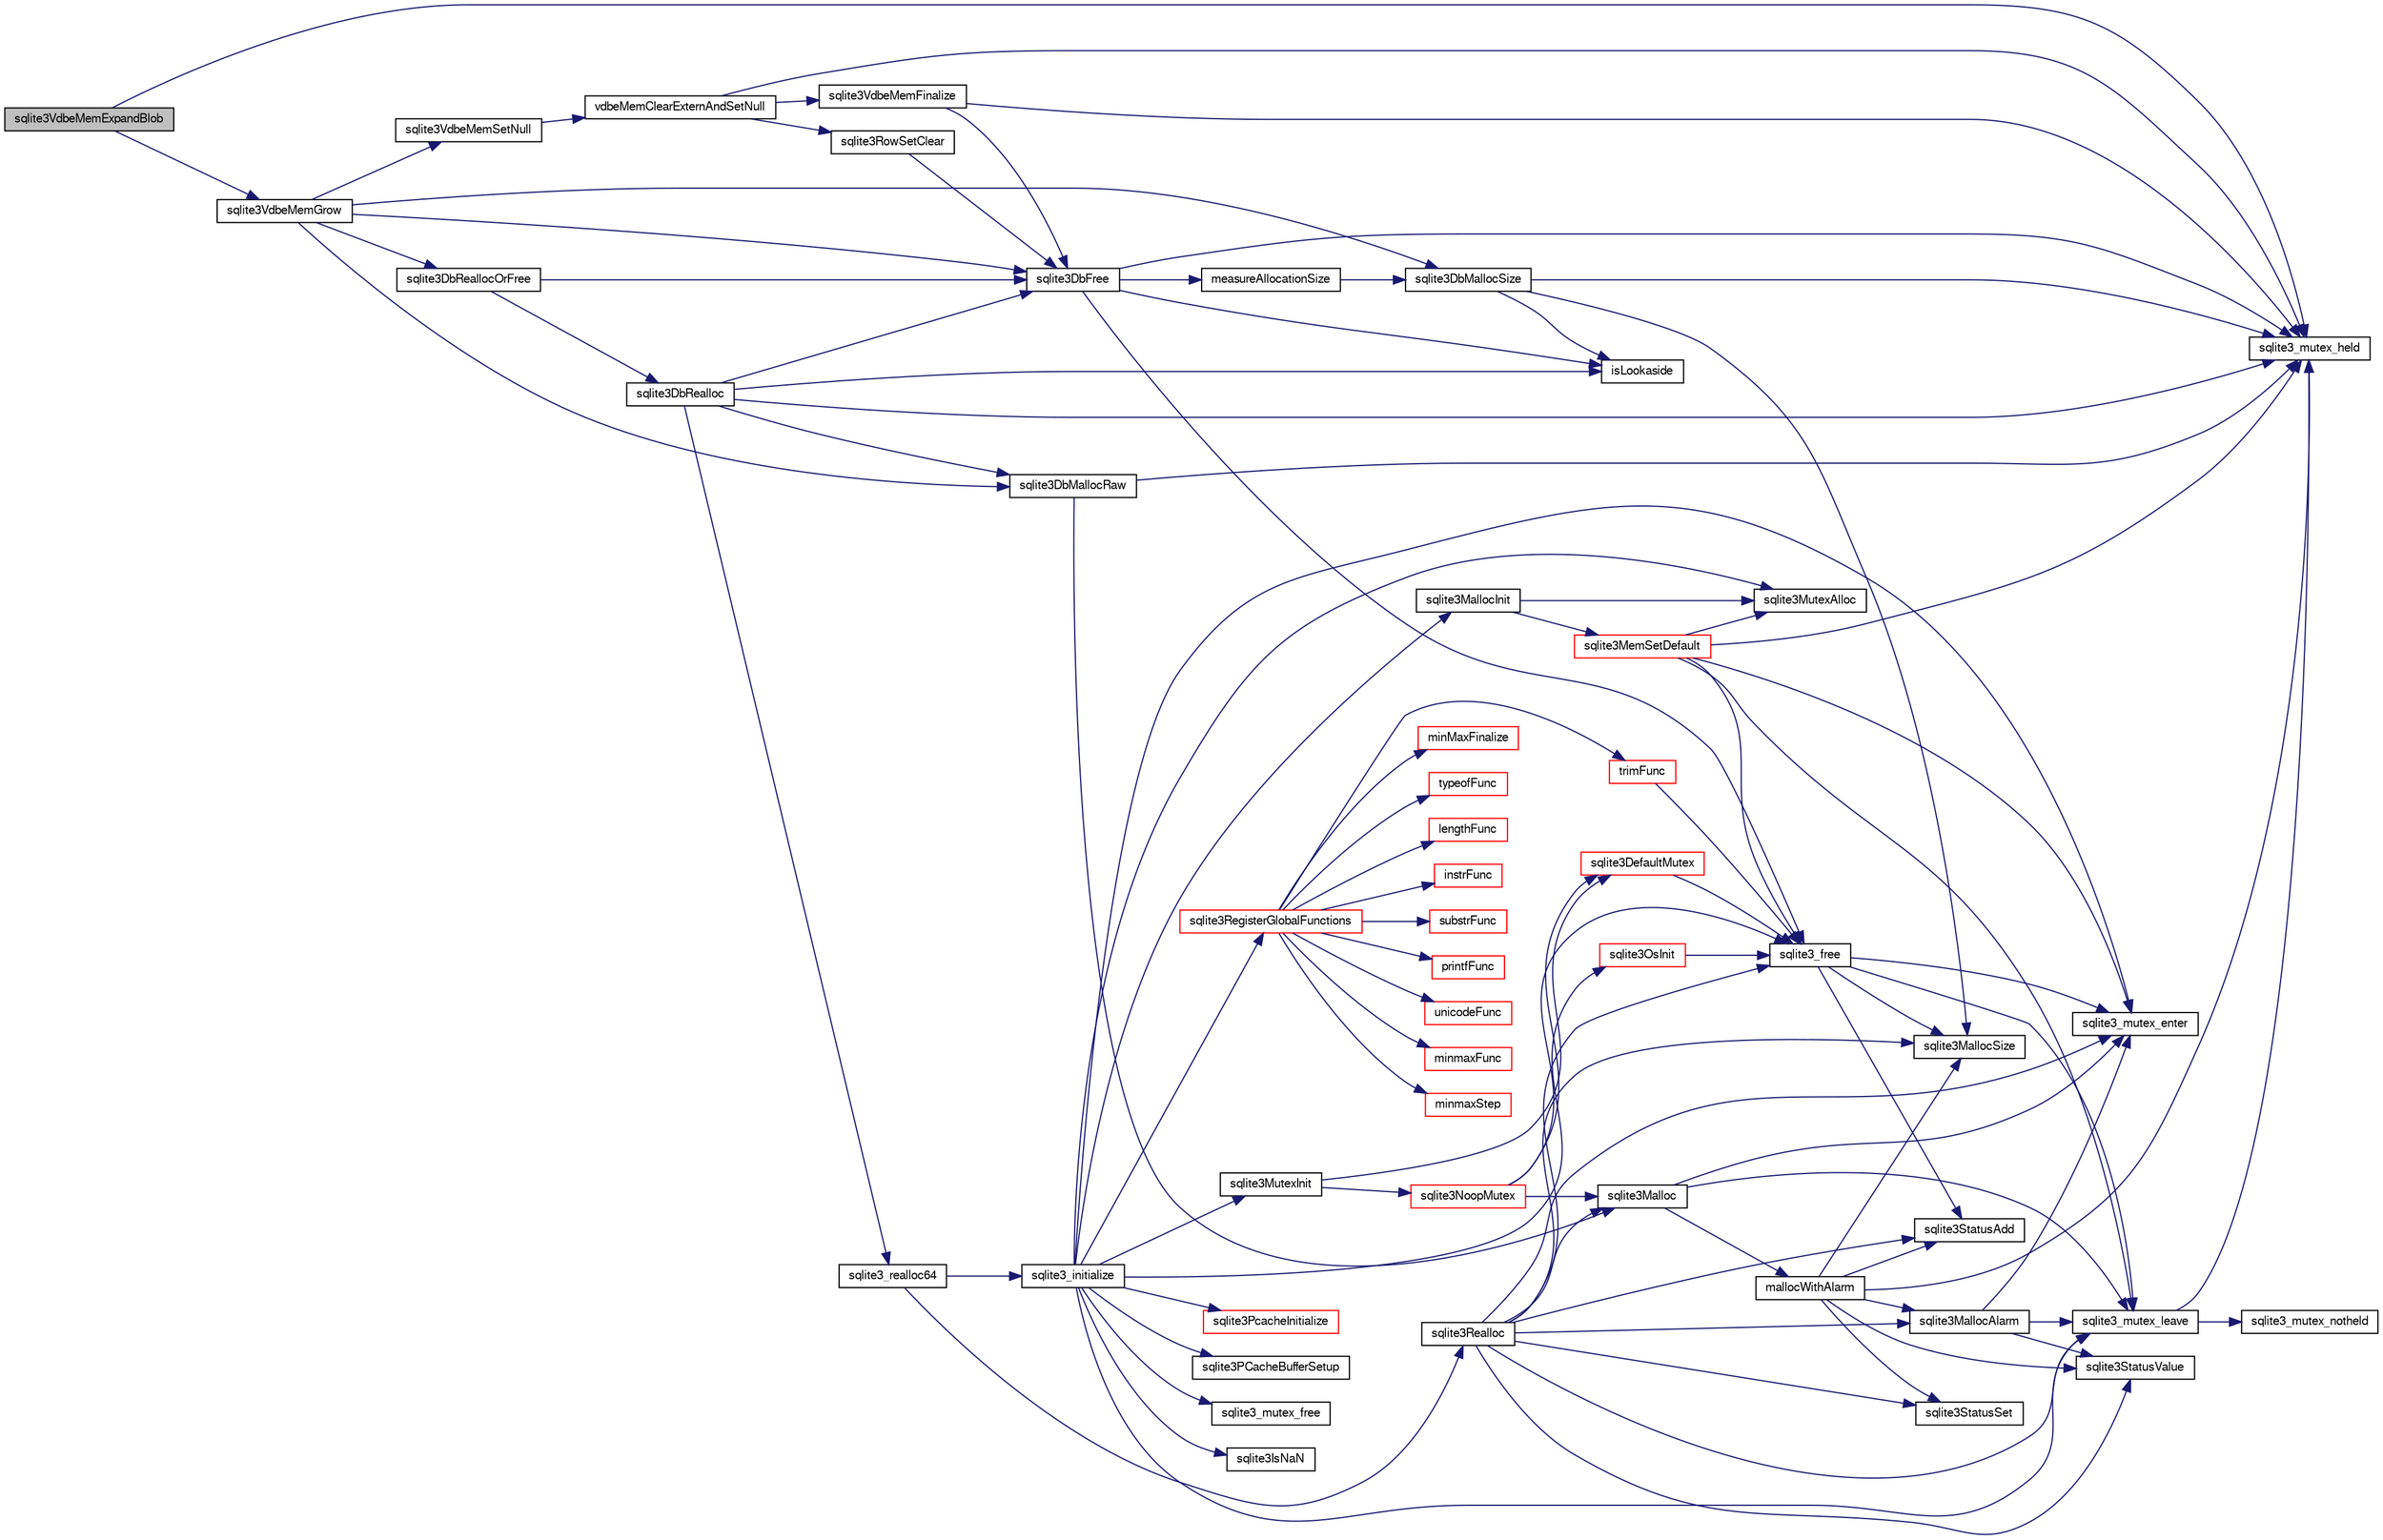 digraph "sqlite3VdbeMemExpandBlob"
{
  edge [fontname="FreeSans",fontsize="10",labelfontname="FreeSans",labelfontsize="10"];
  node [fontname="FreeSans",fontsize="10",shape=record];
  rankdir="LR";
  Node765536 [label="sqlite3VdbeMemExpandBlob",height=0.2,width=0.4,color="black", fillcolor="grey75", style="filled", fontcolor="black"];
  Node765536 -> Node765537 [color="midnightblue",fontsize="10",style="solid",fontname="FreeSans"];
  Node765537 [label="sqlite3_mutex_held",height=0.2,width=0.4,color="black", fillcolor="white", style="filled",URL="$sqlite3_8c.html#acf77da68932b6bc163c5e68547ecc3e7"];
  Node765536 -> Node765538 [color="midnightblue",fontsize="10",style="solid",fontname="FreeSans"];
  Node765538 [label="sqlite3VdbeMemGrow",height=0.2,width=0.4,color="black", fillcolor="white", style="filled",URL="$sqlite3_8c.html#aba753c9690ae0ba31b5100945cf29447"];
  Node765538 -> Node765539 [color="midnightblue",fontsize="10",style="solid",fontname="FreeSans"];
  Node765539 [label="sqlite3DbMallocSize",height=0.2,width=0.4,color="black", fillcolor="white", style="filled",URL="$sqlite3_8c.html#aa397e5a8a03495203a0767abf0a71f86"];
  Node765539 -> Node765540 [color="midnightblue",fontsize="10",style="solid",fontname="FreeSans"];
  Node765540 [label="sqlite3MallocSize",height=0.2,width=0.4,color="black", fillcolor="white", style="filled",URL="$sqlite3_8c.html#acf5d2a5f35270bafb050bd2def576955"];
  Node765539 -> Node765537 [color="midnightblue",fontsize="10",style="solid",fontname="FreeSans"];
  Node765539 -> Node765541 [color="midnightblue",fontsize="10",style="solid",fontname="FreeSans"];
  Node765541 [label="isLookaside",height=0.2,width=0.4,color="black", fillcolor="white", style="filled",URL="$sqlite3_8c.html#a770fa05ff9717b75e16f4d968a77b897"];
  Node765538 -> Node765542 [color="midnightblue",fontsize="10",style="solid",fontname="FreeSans"];
  Node765542 [label="sqlite3DbReallocOrFree",height=0.2,width=0.4,color="black", fillcolor="white", style="filled",URL="$sqlite3_8c.html#a532a9fd62eeb46b61885a0fff075231c"];
  Node765542 -> Node765543 [color="midnightblue",fontsize="10",style="solid",fontname="FreeSans"];
  Node765543 [label="sqlite3DbRealloc",height=0.2,width=0.4,color="black", fillcolor="white", style="filled",URL="$sqlite3_8c.html#ae028f4902a9d29bcaf310ff289ee87dc"];
  Node765543 -> Node765537 [color="midnightblue",fontsize="10",style="solid",fontname="FreeSans"];
  Node765543 -> Node765544 [color="midnightblue",fontsize="10",style="solid",fontname="FreeSans"];
  Node765544 [label="sqlite3DbMallocRaw",height=0.2,width=0.4,color="black", fillcolor="white", style="filled",URL="$sqlite3_8c.html#abbe8be0cf7175e11ddc3e2218fad924e"];
  Node765544 -> Node765537 [color="midnightblue",fontsize="10",style="solid",fontname="FreeSans"];
  Node765544 -> Node765545 [color="midnightblue",fontsize="10",style="solid",fontname="FreeSans"];
  Node765545 [label="sqlite3Malloc",height=0.2,width=0.4,color="black", fillcolor="white", style="filled",URL="$sqlite3_8c.html#a361a2eaa846b1885f123abe46f5d8b2b"];
  Node765545 -> Node765546 [color="midnightblue",fontsize="10",style="solid",fontname="FreeSans"];
  Node765546 [label="sqlite3_mutex_enter",height=0.2,width=0.4,color="black", fillcolor="white", style="filled",URL="$sqlite3_8c.html#a1c12cde690bd89f104de5cbad12a6bf5"];
  Node765545 -> Node765547 [color="midnightblue",fontsize="10",style="solid",fontname="FreeSans"];
  Node765547 [label="mallocWithAlarm",height=0.2,width=0.4,color="black", fillcolor="white", style="filled",URL="$sqlite3_8c.html#ab070d5cf8e48ec8a6a43cf025d48598b"];
  Node765547 -> Node765537 [color="midnightblue",fontsize="10",style="solid",fontname="FreeSans"];
  Node765547 -> Node765548 [color="midnightblue",fontsize="10",style="solid",fontname="FreeSans"];
  Node765548 [label="sqlite3StatusSet",height=0.2,width=0.4,color="black", fillcolor="white", style="filled",URL="$sqlite3_8c.html#afec7586c01fcb5ea17dc9d7725a589d9"];
  Node765547 -> Node765549 [color="midnightblue",fontsize="10",style="solid",fontname="FreeSans"];
  Node765549 [label="sqlite3StatusValue",height=0.2,width=0.4,color="black", fillcolor="white", style="filled",URL="$sqlite3_8c.html#a30b8ac296c6e200c1fa57708d52c6ef6"];
  Node765547 -> Node765550 [color="midnightblue",fontsize="10",style="solid",fontname="FreeSans"];
  Node765550 [label="sqlite3MallocAlarm",height=0.2,width=0.4,color="black", fillcolor="white", style="filled",URL="$sqlite3_8c.html#ada66988e8471d1198f3219c062377508"];
  Node765550 -> Node765549 [color="midnightblue",fontsize="10",style="solid",fontname="FreeSans"];
  Node765550 -> Node765551 [color="midnightblue",fontsize="10",style="solid",fontname="FreeSans"];
  Node765551 [label="sqlite3_mutex_leave",height=0.2,width=0.4,color="black", fillcolor="white", style="filled",URL="$sqlite3_8c.html#a5838d235601dbd3c1fa993555c6bcc93"];
  Node765551 -> Node765537 [color="midnightblue",fontsize="10",style="solid",fontname="FreeSans"];
  Node765551 -> Node765552 [color="midnightblue",fontsize="10",style="solid",fontname="FreeSans"];
  Node765552 [label="sqlite3_mutex_notheld",height=0.2,width=0.4,color="black", fillcolor="white", style="filled",URL="$sqlite3_8c.html#a83967c837c1c000d3b5adcfaa688f5dc"];
  Node765550 -> Node765546 [color="midnightblue",fontsize="10",style="solid",fontname="FreeSans"];
  Node765547 -> Node765540 [color="midnightblue",fontsize="10",style="solid",fontname="FreeSans"];
  Node765547 -> Node765553 [color="midnightblue",fontsize="10",style="solid",fontname="FreeSans"];
  Node765553 [label="sqlite3StatusAdd",height=0.2,width=0.4,color="black", fillcolor="white", style="filled",URL="$sqlite3_8c.html#afa029f93586aeab4cc85360905dae9cd"];
  Node765545 -> Node765551 [color="midnightblue",fontsize="10",style="solid",fontname="FreeSans"];
  Node765543 -> Node765541 [color="midnightblue",fontsize="10",style="solid",fontname="FreeSans"];
  Node765543 -> Node765554 [color="midnightblue",fontsize="10",style="solid",fontname="FreeSans"];
  Node765554 [label="sqlite3DbFree",height=0.2,width=0.4,color="black", fillcolor="white", style="filled",URL="$sqlite3_8c.html#ac70ab821a6607b4a1b909582dc37a069"];
  Node765554 -> Node765537 [color="midnightblue",fontsize="10",style="solid",fontname="FreeSans"];
  Node765554 -> Node765555 [color="midnightblue",fontsize="10",style="solid",fontname="FreeSans"];
  Node765555 [label="measureAllocationSize",height=0.2,width=0.4,color="black", fillcolor="white", style="filled",URL="$sqlite3_8c.html#a45731e644a22fdb756e2b6337224217a"];
  Node765555 -> Node765539 [color="midnightblue",fontsize="10",style="solid",fontname="FreeSans"];
  Node765554 -> Node765541 [color="midnightblue",fontsize="10",style="solid",fontname="FreeSans"];
  Node765554 -> Node765556 [color="midnightblue",fontsize="10",style="solid",fontname="FreeSans"];
  Node765556 [label="sqlite3_free",height=0.2,width=0.4,color="black", fillcolor="white", style="filled",URL="$sqlite3_8c.html#a6552349e36a8a691af5487999ab09519"];
  Node765556 -> Node765546 [color="midnightblue",fontsize="10",style="solid",fontname="FreeSans"];
  Node765556 -> Node765553 [color="midnightblue",fontsize="10",style="solid",fontname="FreeSans"];
  Node765556 -> Node765540 [color="midnightblue",fontsize="10",style="solid",fontname="FreeSans"];
  Node765556 -> Node765551 [color="midnightblue",fontsize="10",style="solid",fontname="FreeSans"];
  Node765543 -> Node765557 [color="midnightblue",fontsize="10",style="solid",fontname="FreeSans"];
  Node765557 [label="sqlite3_realloc64",height=0.2,width=0.4,color="black", fillcolor="white", style="filled",URL="$sqlite3_8c.html#a3765a714077ee547e811034236dc9ecd"];
  Node765557 -> Node765558 [color="midnightblue",fontsize="10",style="solid",fontname="FreeSans"];
  Node765558 [label="sqlite3_initialize",height=0.2,width=0.4,color="black", fillcolor="white", style="filled",URL="$sqlite3_8c.html#ab0c0ee2d5d4cf8b28e9572296a8861df"];
  Node765558 -> Node765559 [color="midnightblue",fontsize="10",style="solid",fontname="FreeSans"];
  Node765559 [label="sqlite3MutexInit",height=0.2,width=0.4,color="black", fillcolor="white", style="filled",URL="$sqlite3_8c.html#a7906afcdd1cdb3d0007eb932398a1158"];
  Node765559 -> Node765560 [color="midnightblue",fontsize="10",style="solid",fontname="FreeSans"];
  Node765560 [label="sqlite3DefaultMutex",height=0.2,width=0.4,color="red", fillcolor="white", style="filled",URL="$sqlite3_8c.html#ac895a71e325f9b2f9b862f737c17aca8"];
  Node765560 -> Node765556 [color="midnightblue",fontsize="10",style="solid",fontname="FreeSans"];
  Node765559 -> Node765569 [color="midnightblue",fontsize="10",style="solid",fontname="FreeSans"];
  Node765569 [label="sqlite3NoopMutex",height=0.2,width=0.4,color="red", fillcolor="white", style="filled",URL="$sqlite3_8c.html#a09742cde9ef371d94f8201d2cdb543e4"];
  Node765569 -> Node765545 [color="midnightblue",fontsize="10",style="solid",fontname="FreeSans"];
  Node765569 -> Node765556 [color="midnightblue",fontsize="10",style="solid",fontname="FreeSans"];
  Node765569 -> Node765560 [color="midnightblue",fontsize="10",style="solid",fontname="FreeSans"];
  Node765558 -> Node765577 [color="midnightblue",fontsize="10",style="solid",fontname="FreeSans"];
  Node765577 [label="sqlite3MutexAlloc",height=0.2,width=0.4,color="black", fillcolor="white", style="filled",URL="$sqlite3_8c.html#a0e3f432ee581f6876b590e7ad7e84e19"];
  Node765558 -> Node765546 [color="midnightblue",fontsize="10",style="solid",fontname="FreeSans"];
  Node765558 -> Node765578 [color="midnightblue",fontsize="10",style="solid",fontname="FreeSans"];
  Node765578 [label="sqlite3MallocInit",height=0.2,width=0.4,color="black", fillcolor="white", style="filled",URL="$sqlite3_8c.html#a9e06f9e7cad0d83ce80ab493c9533552"];
  Node765578 -> Node765579 [color="midnightblue",fontsize="10",style="solid",fontname="FreeSans"];
  Node765579 [label="sqlite3MemSetDefault",height=0.2,width=0.4,color="red", fillcolor="white", style="filled",URL="$sqlite3_8c.html#a162fbfd727e92c5f8f72625b5ff62549"];
  Node765579 -> Node765577 [color="midnightblue",fontsize="10",style="solid",fontname="FreeSans"];
  Node765579 -> Node765546 [color="midnightblue",fontsize="10",style="solid",fontname="FreeSans"];
  Node765579 -> Node765551 [color="midnightblue",fontsize="10",style="solid",fontname="FreeSans"];
  Node765579 -> Node765537 [color="midnightblue",fontsize="10",style="solid",fontname="FreeSans"];
  Node765579 -> Node765556 [color="midnightblue",fontsize="10",style="solid",fontname="FreeSans"];
  Node765578 -> Node765577 [color="midnightblue",fontsize="10",style="solid",fontname="FreeSans"];
  Node765558 -> Node765551 [color="midnightblue",fontsize="10",style="solid",fontname="FreeSans"];
  Node765558 -> Node765662 [color="midnightblue",fontsize="10",style="solid",fontname="FreeSans"];
  Node765662 [label="sqlite3RegisterGlobalFunctions",height=0.2,width=0.4,color="red", fillcolor="white", style="filled",URL="$sqlite3_8c.html#a9f75bd111010f29e1b8d74344473c4ec"];
  Node765662 -> Node765663 [color="midnightblue",fontsize="10",style="solid",fontname="FreeSans"];
  Node765663 [label="trimFunc",height=0.2,width=0.4,color="red", fillcolor="white", style="filled",URL="$sqlite3_8c.html#afad56dbe7f08139a630156e644b14704"];
  Node765663 -> Node765556 [color="midnightblue",fontsize="10",style="solid",fontname="FreeSans"];
  Node765662 -> Node765677 [color="midnightblue",fontsize="10",style="solid",fontname="FreeSans"];
  Node765677 [label="minmaxFunc",height=0.2,width=0.4,color="red", fillcolor="white", style="filled",URL="$sqlite3_8c.html#a4d00f48b948fd73cb70bcfd1efc0bfb0"];
  Node765662 -> Node765686 [color="midnightblue",fontsize="10",style="solid",fontname="FreeSans"];
  Node765686 [label="minmaxStep",height=0.2,width=0.4,color="red", fillcolor="white", style="filled",URL="$sqlite3_8c.html#a5b4c0da0f3b61d7ff25ebd30aa22cca4"];
  Node765662 -> Node765690 [color="midnightblue",fontsize="10",style="solid",fontname="FreeSans"];
  Node765690 [label="minMaxFinalize",height=0.2,width=0.4,color="red", fillcolor="white", style="filled",URL="$sqlite3_8c.html#a0439dd90934a2dee93517c50884d5924"];
  Node765662 -> Node765691 [color="midnightblue",fontsize="10",style="solid",fontname="FreeSans"];
  Node765691 [label="typeofFunc",height=0.2,width=0.4,color="red", fillcolor="white", style="filled",URL="$sqlite3_8c.html#aba6c564ff0d6b017de448469d0fb243f"];
  Node765662 -> Node765692 [color="midnightblue",fontsize="10",style="solid",fontname="FreeSans"];
  Node765692 [label="lengthFunc",height=0.2,width=0.4,color="red", fillcolor="white", style="filled",URL="$sqlite3_8c.html#affdabf006c37c26a1c3e325badb83546"];
  Node765662 -> Node765697 [color="midnightblue",fontsize="10",style="solid",fontname="FreeSans"];
  Node765697 [label="instrFunc",height=0.2,width=0.4,color="red", fillcolor="white", style="filled",URL="$sqlite3_8c.html#a8f86ca540b92ac28aaefaa126170cf8c"];
  Node765662 -> Node765699 [color="midnightblue",fontsize="10",style="solid",fontname="FreeSans"];
  Node765699 [label="substrFunc",height=0.2,width=0.4,color="red", fillcolor="white", style="filled",URL="$sqlite3_8c.html#a8a8739d9af5589338113371e440b2734"];
  Node765662 -> Node765704 [color="midnightblue",fontsize="10",style="solid",fontname="FreeSans"];
  Node765704 [label="printfFunc",height=0.2,width=0.4,color="red", fillcolor="white", style="filled",URL="$sqlite3_8c.html#a80ca21d434c7c5b6668bee721331dda8"];
  Node765662 -> Node765706 [color="midnightblue",fontsize="10",style="solid",fontname="FreeSans"];
  Node765706 [label="unicodeFunc",height=0.2,width=0.4,color="red", fillcolor="white", style="filled",URL="$sqlite3_8c.html#a1d3d012cbe2276d8d713be80884db355"];
  Node765558 -> Node765811 [color="midnightblue",fontsize="10",style="solid",fontname="FreeSans"];
  Node765811 [label="sqlite3PcacheInitialize",height=0.2,width=0.4,color="red", fillcolor="white", style="filled",URL="$sqlite3_8c.html#a2902c61ddc88bea002c4d69fe4052b1f"];
  Node765558 -> Node765812 [color="midnightblue",fontsize="10",style="solid",fontname="FreeSans"];
  Node765812 [label="sqlite3OsInit",height=0.2,width=0.4,color="red", fillcolor="white", style="filled",URL="$sqlite3_8c.html#afeaa886fe1ca086a30fd278b1d069762"];
  Node765812 -> Node765556 [color="midnightblue",fontsize="10",style="solid",fontname="FreeSans"];
  Node765558 -> Node765816 [color="midnightblue",fontsize="10",style="solid",fontname="FreeSans"];
  Node765816 [label="sqlite3PCacheBufferSetup",height=0.2,width=0.4,color="black", fillcolor="white", style="filled",URL="$sqlite3_8c.html#ad18a1eebefdfbc4254f473f7b0101937"];
  Node765558 -> Node765817 [color="midnightblue",fontsize="10",style="solid",fontname="FreeSans"];
  Node765817 [label="sqlite3_mutex_free",height=0.2,width=0.4,color="black", fillcolor="white", style="filled",URL="$sqlite3_8c.html#a2db2e72e08f6873afa9c61b0ec726fec"];
  Node765558 -> Node765602 [color="midnightblue",fontsize="10",style="solid",fontname="FreeSans"];
  Node765602 [label="sqlite3IsNaN",height=0.2,width=0.4,color="black", fillcolor="white", style="filled",URL="$sqlite3_8c.html#aed4d78203877c3486765ccbc7feebb50"];
  Node765557 -> Node765591 [color="midnightblue",fontsize="10",style="solid",fontname="FreeSans"];
  Node765591 [label="sqlite3Realloc",height=0.2,width=0.4,color="black", fillcolor="white", style="filled",URL="$sqlite3_8c.html#ad53aefdfc088f622e23ffe838201fe22"];
  Node765591 -> Node765545 [color="midnightblue",fontsize="10",style="solid",fontname="FreeSans"];
  Node765591 -> Node765556 [color="midnightblue",fontsize="10",style="solid",fontname="FreeSans"];
  Node765591 -> Node765540 [color="midnightblue",fontsize="10",style="solid",fontname="FreeSans"];
  Node765591 -> Node765546 [color="midnightblue",fontsize="10",style="solid",fontname="FreeSans"];
  Node765591 -> Node765548 [color="midnightblue",fontsize="10",style="solid",fontname="FreeSans"];
  Node765591 -> Node765549 [color="midnightblue",fontsize="10",style="solid",fontname="FreeSans"];
  Node765591 -> Node765550 [color="midnightblue",fontsize="10",style="solid",fontname="FreeSans"];
  Node765591 -> Node765553 [color="midnightblue",fontsize="10",style="solid",fontname="FreeSans"];
  Node765591 -> Node765551 [color="midnightblue",fontsize="10",style="solid",fontname="FreeSans"];
  Node765542 -> Node765554 [color="midnightblue",fontsize="10",style="solid",fontname="FreeSans"];
  Node765538 -> Node765554 [color="midnightblue",fontsize="10",style="solid",fontname="FreeSans"];
  Node765538 -> Node765544 [color="midnightblue",fontsize="10",style="solid",fontname="FreeSans"];
  Node765538 -> Node765671 [color="midnightblue",fontsize="10",style="solid",fontname="FreeSans"];
  Node765671 [label="sqlite3VdbeMemSetNull",height=0.2,width=0.4,color="black", fillcolor="white", style="filled",URL="$sqlite3_8c.html#ae01092c23aebaf8a3ebdf3954609b410"];
  Node765671 -> Node765614 [color="midnightblue",fontsize="10",style="solid",fontname="FreeSans"];
  Node765614 [label="vdbeMemClearExternAndSetNull",height=0.2,width=0.4,color="black", fillcolor="white", style="filled",URL="$sqlite3_8c.html#a29c41a360fb0e86b817777daf061230c"];
  Node765614 -> Node765537 [color="midnightblue",fontsize="10",style="solid",fontname="FreeSans"];
  Node765614 -> Node765615 [color="midnightblue",fontsize="10",style="solid",fontname="FreeSans"];
  Node765615 [label="sqlite3VdbeMemFinalize",height=0.2,width=0.4,color="black", fillcolor="white", style="filled",URL="$sqlite3_8c.html#a2568220f48ddef81b1c43e401042d9d2"];
  Node765615 -> Node765537 [color="midnightblue",fontsize="10",style="solid",fontname="FreeSans"];
  Node765615 -> Node765554 [color="midnightblue",fontsize="10",style="solid",fontname="FreeSans"];
  Node765614 -> Node765616 [color="midnightblue",fontsize="10",style="solid",fontname="FreeSans"];
  Node765616 [label="sqlite3RowSetClear",height=0.2,width=0.4,color="black", fillcolor="white", style="filled",URL="$sqlite3_8c.html#ae153de0cd969511a607e26deeca80342"];
  Node765616 -> Node765554 [color="midnightblue",fontsize="10",style="solid",fontname="FreeSans"];
}
